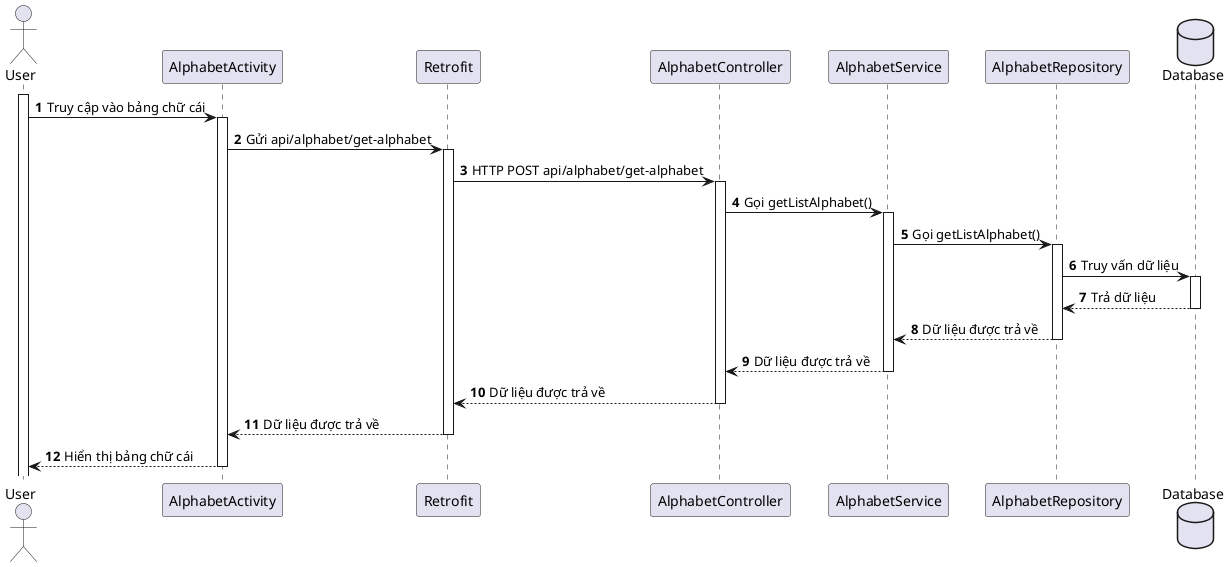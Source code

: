 @startuml
'https://plantuml.com/sequence-diagram

autonumber

actor User

participant "AlphabetActivity" as Alphabet
participant "Retrofit" as Retrofit
participant "AlphabetController" as Controller
participant "AlphabetService" as Service
participant "AlphabetRepository" as Repo

database Database
activate User

User -> Alphabet++: Truy cập vào bảng chữ cái
Alphabet -> Retrofit++: Gửi api/alphabet/get-alphabet
Retrofit -> Controller++: HTTP POST api/alphabet/get-alphabet
Controller -> Service++: Gọi getListAlphabet()
Service -> Repo++: Gọi getListAlphabet()
Repo -> Database++: Truy vấn dữ liệu

Database-->Repo--: Trả dữ liệu
Repo-->Service--: Dữ liệu được trả về
Service-->Controller--: Dữ liệu được trả về
Controller-->Retrofit--: Dữ liệu được trả về
Retrofit --> Alphabet--: Dữ liệu được trả về
Alphabet --> User--: Hiển thị bảng chữ cái



@enduml